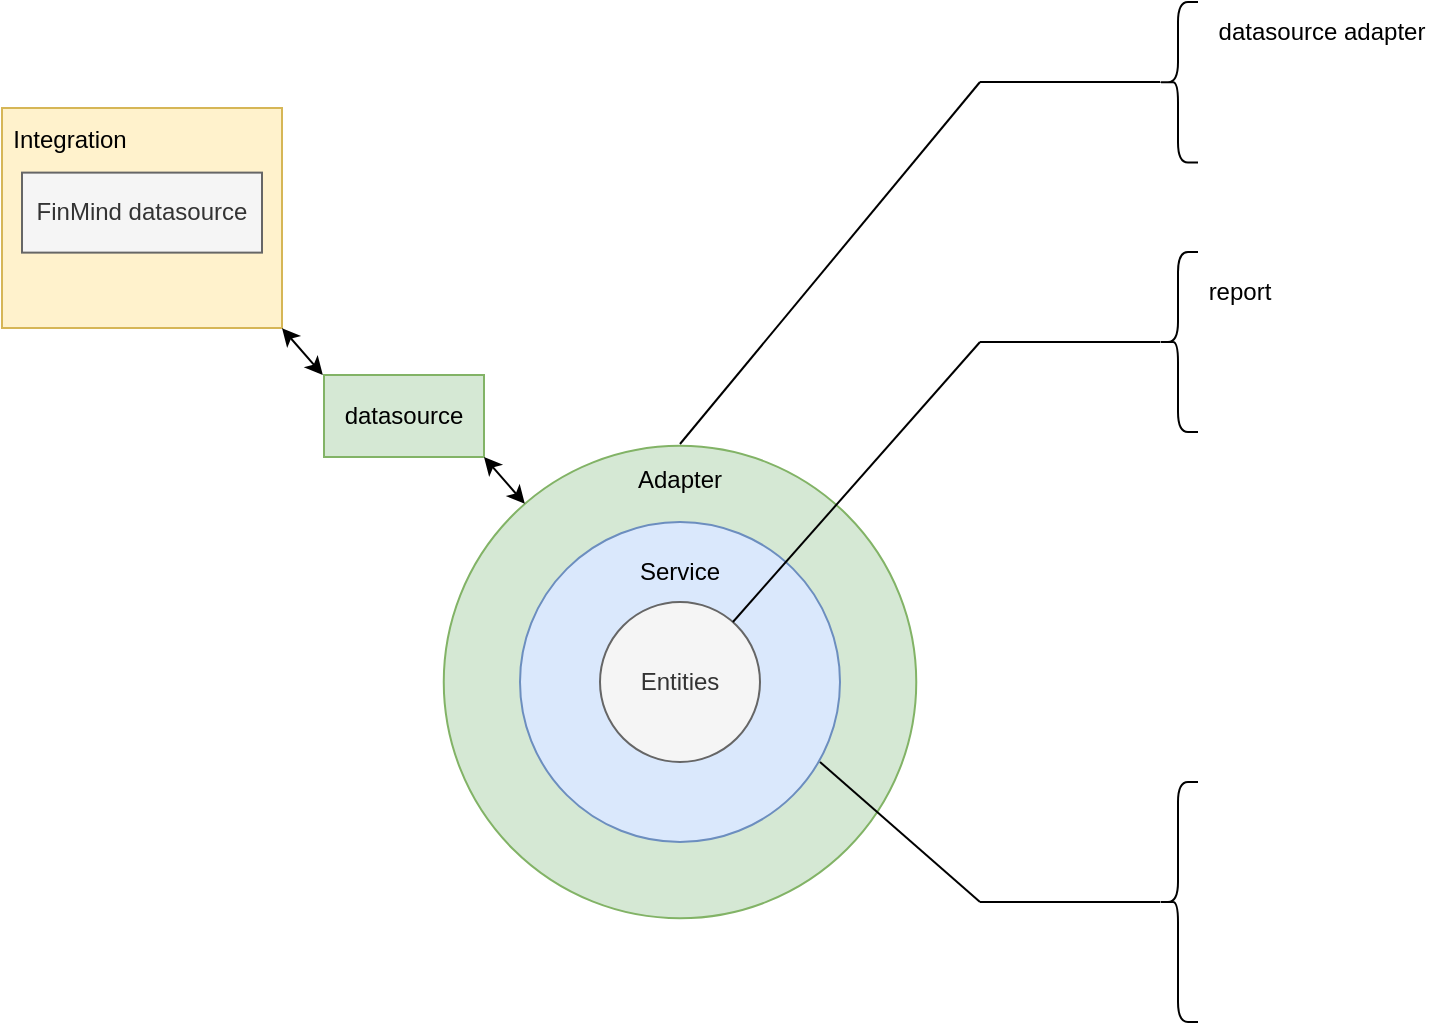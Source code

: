 <mxfile version="15.8.6" type="device"><diagram id="EPgDXg6GSZoSUuJm03VO" name="Page-1"><mxGraphModel dx="1391" dy="861" grid="1" gridSize="10" guides="1" tooltips="1" connect="1" arrows="1" fold="1" page="1" pageScale="1" pageWidth="1169" pageHeight="1654" math="0" shadow="0"><root><mxCell id="0"/><mxCell id="1" parent="0"/><mxCell id="UKXZEYdQTKhrQQN5RWna-18" value="" style="ellipse;whiteSpace=wrap;html=1;aspect=fixed;fillColor=#d5e8d4;strokeColor=#82b366;" vertex="1" parent="1"><mxGeometry x="331.88" y="291.88" width="236.25" height="236.25" as="geometry"/></mxCell><mxCell id="UKXZEYdQTKhrQQN5RWna-11" value="" style="ellipse;whiteSpace=wrap;html=1;aspect=fixed;fillColor=#dae8fc;strokeColor=#6c8ebf;" vertex="1" parent="1"><mxGeometry x="370" y="330" width="160" height="160" as="geometry"/></mxCell><mxCell id="UKXZEYdQTKhrQQN5RWna-1" value="Entities" style="ellipse;whiteSpace=wrap;html=1;aspect=fixed;fillColor=#f5f5f5;fontColor=#333333;strokeColor=#666666;" vertex="1" parent="1"><mxGeometry x="410" y="370" width="80" height="80" as="geometry"/></mxCell><mxCell id="UKXZEYdQTKhrQQN5RWna-12" value="Service" style="text;html=1;strokeColor=none;fillColor=none;align=center;verticalAlign=middle;whiteSpace=wrap;rounded=0;" vertex="1" parent="1"><mxGeometry x="420" y="340" width="60" height="30" as="geometry"/></mxCell><mxCell id="UKXZEYdQTKhrQQN5RWna-19" value="Adapter" style="text;html=1;strokeColor=none;fillColor=none;align=center;verticalAlign=middle;whiteSpace=wrap;rounded=0;" vertex="1" parent="1"><mxGeometry x="420" y="294" width="60" height="30" as="geometry"/></mxCell><mxCell id="UKXZEYdQTKhrQQN5RWna-21" value="" style="rounded=0;whiteSpace=wrap;html=1;fillColor=#fff2cc;strokeColor=#d6b656;" vertex="1" parent="1"><mxGeometry x="111" y="123" width="140" height="110" as="geometry"/></mxCell><mxCell id="UKXZEYdQTKhrQQN5RWna-22" value="Integration" style="text;html=1;strokeColor=none;fillColor=none;align=center;verticalAlign=middle;whiteSpace=wrap;rounded=0;dashed=1;" vertex="1" parent="1"><mxGeometry x="115" y="123" width="60" height="32.308" as="geometry"/></mxCell><mxCell id="UKXZEYdQTKhrQQN5RWna-24" value="FinMind datasource" style="rounded=0;whiteSpace=wrap;html=1;fillColor=#f5f5f5;fontColor=#333333;strokeColor=#666666;" vertex="1" parent="1"><mxGeometry x="121" y="155.31" width="120" height="40" as="geometry"/></mxCell><mxCell id="UKXZEYdQTKhrQQN5RWna-27" value="datasource" style="rounded=0;whiteSpace=wrap;html=1;fillColor=#d5e8d4;strokeColor=#82b366;" vertex="1" parent="1"><mxGeometry x="272" y="256.5" width="80" height="41" as="geometry"/></mxCell><mxCell id="UKXZEYdQTKhrQQN5RWna-29" value="" style="endArrow=none;html=1;rounded=0;" edge="1" parent="1" source="UKXZEYdQTKhrQQN5RWna-1"><mxGeometry width="50" height="50" relative="1" as="geometry"><mxPoint x="630" y="374" as="sourcePoint"/><mxPoint x="600" y="240" as="targetPoint"/></mxGeometry></mxCell><mxCell id="UKXZEYdQTKhrQQN5RWna-30" value="" style="endArrow=none;html=1;rounded=0;" edge="1" parent="1"><mxGeometry width="50" height="50" relative="1" as="geometry"><mxPoint x="600" y="520" as="sourcePoint"/><mxPoint x="690" y="520" as="targetPoint"/></mxGeometry></mxCell><mxCell id="UKXZEYdQTKhrQQN5RWna-33" value="" style="endArrow=none;html=1;rounded=0;" edge="1" parent="1"><mxGeometry width="50" height="50" relative="1" as="geometry"><mxPoint x="519.997" y="449.999" as="sourcePoint"/><mxPoint x="600" y="520" as="targetPoint"/></mxGeometry></mxCell><mxCell id="UKXZEYdQTKhrQQN5RWna-34" value="" style="endArrow=none;html=1;rounded=0;" edge="1" parent="1"><mxGeometry width="50" height="50" relative="1" as="geometry"><mxPoint x="600" y="110" as="sourcePoint"/><mxPoint x="690" y="110" as="targetPoint"/></mxGeometry></mxCell><mxCell id="UKXZEYdQTKhrQQN5RWna-35" value="" style="endArrow=none;html=1;rounded=0;" edge="1" parent="1"><mxGeometry width="50" height="50" relative="1" as="geometry"><mxPoint x="450" y="291" as="sourcePoint"/><mxPoint x="600" y="110" as="targetPoint"/></mxGeometry></mxCell><mxCell id="UKXZEYdQTKhrQQN5RWna-36" value="" style="endArrow=none;html=1;rounded=0;" edge="1" parent="1"><mxGeometry width="50" height="50" relative="1" as="geometry"><mxPoint x="600" y="240" as="sourcePoint"/><mxPoint x="690" y="240" as="targetPoint"/></mxGeometry></mxCell><mxCell id="UKXZEYdQTKhrQQN5RWna-37" value="" style="shape=curlyBracket;whiteSpace=wrap;html=1;rounded=1;" vertex="1" parent="1"><mxGeometry x="689" y="195" width="20" height="90" as="geometry"/></mxCell><mxCell id="UKXZEYdQTKhrQQN5RWna-38" value="" style="shape=curlyBracket;whiteSpace=wrap;html=1;rounded=1;" vertex="1" parent="1"><mxGeometry x="689" y="460" width="20" height="120" as="geometry"/></mxCell><mxCell id="UKXZEYdQTKhrQQN5RWna-39" value="" style="shape=curlyBracket;whiteSpace=wrap;html=1;rounded=1;" vertex="1" parent="1"><mxGeometry x="689" y="70" width="20" height="80.31" as="geometry"/></mxCell><mxCell id="UKXZEYdQTKhrQQN5RWna-42" value="report" style="text;html=1;strokeColor=none;fillColor=none;align=center;verticalAlign=middle;whiteSpace=wrap;rounded=0;" vertex="1" parent="1"><mxGeometry x="700" y="200" width="60" height="30" as="geometry"/></mxCell><mxCell id="UKXZEYdQTKhrQQN5RWna-43" value="datasource adapter" style="text;html=1;strokeColor=none;fillColor=none;align=center;verticalAlign=middle;whiteSpace=wrap;rounded=0;" vertex="1" parent="1"><mxGeometry x="712" y="70" width="118" height="30" as="geometry"/></mxCell><mxCell id="UKXZEYdQTKhrQQN5RWna-44" value="" style="endArrow=classic;startArrow=classic;html=1;rounded=0;exitX=1;exitY=1;exitDx=0;exitDy=0;" edge="1" parent="1" source="UKXZEYdQTKhrQQN5RWna-27" target="UKXZEYdQTKhrQQN5RWna-18"><mxGeometry width="50" height="50" relative="1" as="geometry"><mxPoint x="380" y="262.31" as="sourcePoint"/><mxPoint x="430" y="212.31" as="targetPoint"/></mxGeometry></mxCell><mxCell id="UKXZEYdQTKhrQQN5RWna-45" value="" style="endArrow=classic;startArrow=classic;html=1;rounded=0;exitX=1;exitY=1;exitDx=0;exitDy=0;" edge="1" parent="1"><mxGeometry width="50" height="50" relative="1" as="geometry"><mxPoint x="251.0" y="233.06" as="sourcePoint"/><mxPoint x="271.413" y="256.498" as="targetPoint"/></mxGeometry></mxCell></root></mxGraphModel></diagram></mxfile>